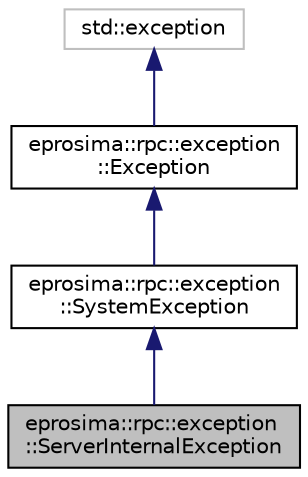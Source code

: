digraph "eprosima::rpc::exception::ServerInternalException"
{
  edge [fontname="Helvetica",fontsize="10",labelfontname="Helvetica",labelfontsize="10"];
  node [fontname="Helvetica",fontsize="10",shape=record];
  Node1 [label="eprosima::rpc::exception\l::ServerInternalException",height=0.2,width=0.4,color="black", fillcolor="grey75", style="filled" fontcolor="black"];
  Node2 -> Node1 [dir="back",color="midnightblue",fontsize="10",style="solid",fontname="Helvetica"];
  Node2 [label="eprosima::rpc::exception\l::SystemException",height=0.2,width=0.4,color="black", fillcolor="white", style="filled",URL="$classeprosima_1_1rpc_1_1exception_1_1_system_exception.html",tooltip="This abstract class is used to create internal FASTRPC exceptions. "];
  Node3 -> Node2 [dir="back",color="midnightblue",fontsize="10",style="solid",fontname="Helvetica"];
  Node3 [label="eprosima::rpc::exception\l::Exception",height=0.2,width=0.4,color="black", fillcolor="white", style="filled",URL="$classeprosima_1_1rpc_1_1exception_1_1_exception.html",tooltip="This abstract class is used to create exceptions. "];
  Node4 -> Node3 [dir="back",color="midnightblue",fontsize="10",style="solid",fontname="Helvetica"];
  Node4 [label="std::exception",height=0.2,width=0.4,color="grey75", fillcolor="white", style="filled"];
}
